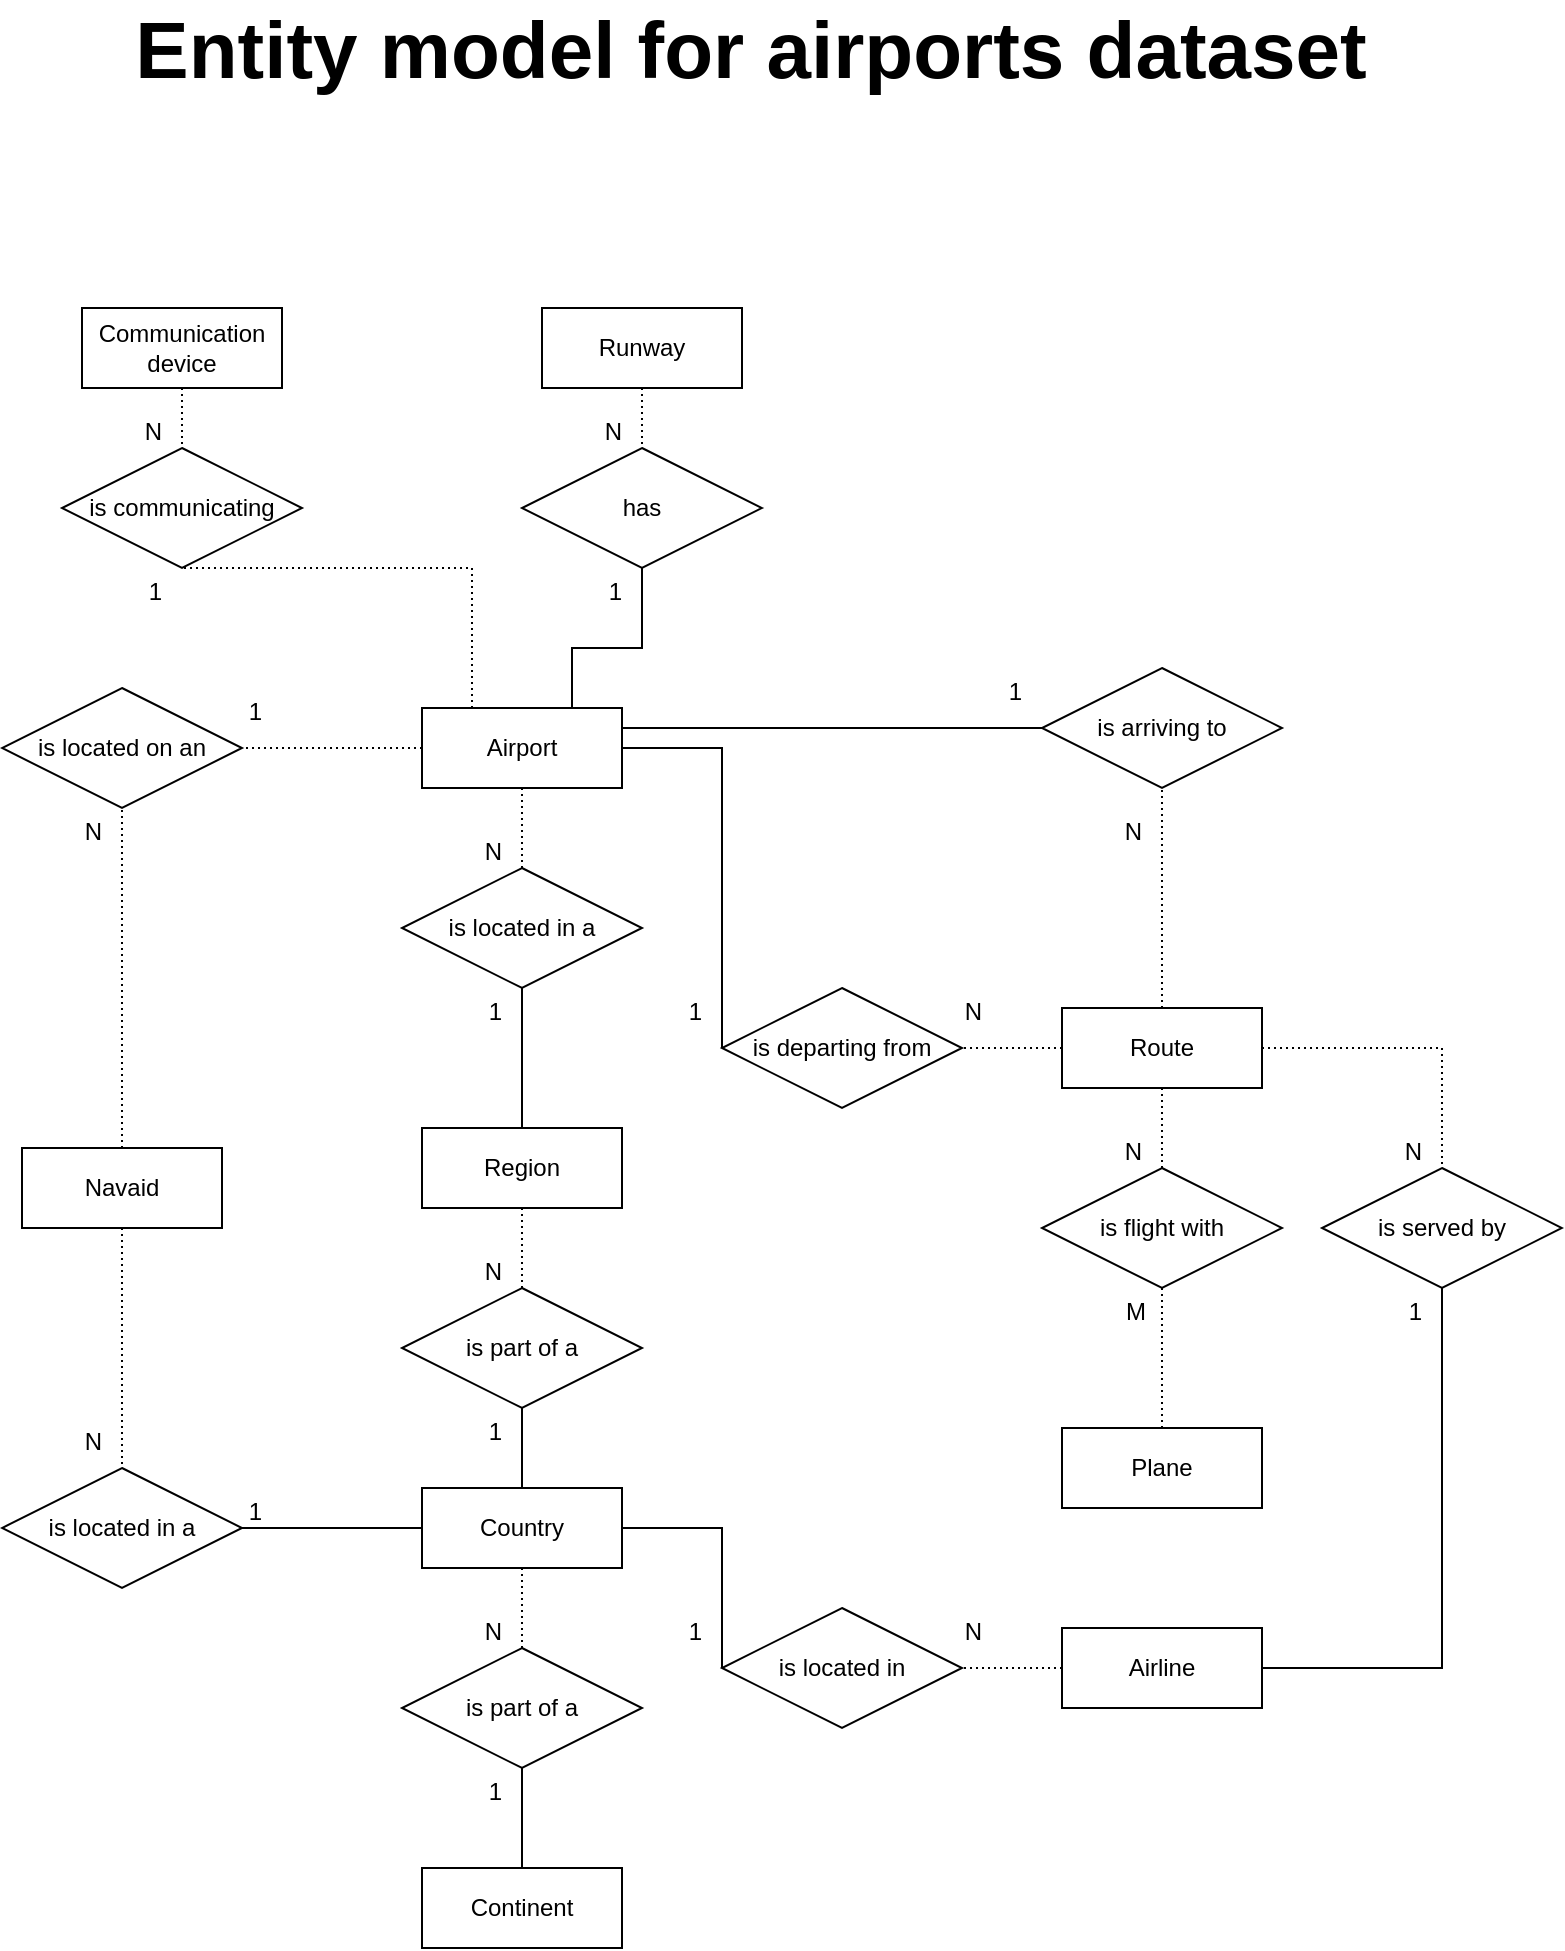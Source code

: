<mxfile version="12.8.5" type="github">
  <diagram id="QOBkVK9os_g-NTVw1f61" name="Page-1">
    <mxGraphModel dx="2844" dy="1524" grid="1" gridSize="10" guides="1" tooltips="1" connect="1" arrows="1" fold="1" page="1" pageScale="1" pageWidth="827" pageHeight="1169" math="0" shadow="0">
      <root>
        <mxCell id="0" />
        <mxCell id="1" parent="0" />
        <mxCell id="nIdmVU4Ml0ts0ksLowSz-1" value="Airline" style="whiteSpace=wrap;html=1;align=center;direction=west;" parent="1" vertex="1">
          <mxGeometry x="570" y="890" width="100" height="40" as="geometry" />
        </mxCell>
        <mxCell id="nIdmVU4Ml0ts0ksLowSz-2" value="Runway" style="whiteSpace=wrap;html=1;align=center;" parent="1" vertex="1">
          <mxGeometry x="310" y="230" width="100" height="40" as="geometry" />
        </mxCell>
        <mxCell id="nIdmVU4Ml0ts0ksLowSz-3" value="Navaid" style="whiteSpace=wrap;html=1;align=center;" parent="1" vertex="1">
          <mxGeometry x="50" y="650" width="100" height="40" as="geometry" />
        </mxCell>
        <mxCell id="nIdmVU4Ml0ts0ksLowSz-4" value="Communication device" style="whiteSpace=wrap;html=1;align=center;" parent="1" vertex="1">
          <mxGeometry x="80" y="230" width="100" height="40" as="geometry" />
        </mxCell>
        <mxCell id="nIdmVU4Ml0ts0ksLowSz-5" value="Region" style="whiteSpace=wrap;html=1;align=center;" parent="1" vertex="1">
          <mxGeometry x="250" y="640" width="100" height="40" as="geometry" />
        </mxCell>
        <mxCell id="nIdmVU4Ml0ts0ksLowSz-6" value="Airport" style="whiteSpace=wrap;html=1;align=center;" parent="1" vertex="1">
          <mxGeometry x="250" y="430" width="100" height="40" as="geometry" />
        </mxCell>
        <mxCell id="nIdmVU4Ml0ts0ksLowSz-8" value="Continent" style="whiteSpace=wrap;html=1;align=center;" parent="1" vertex="1">
          <mxGeometry x="250" y="1010" width="100" height="40" as="geometry" />
        </mxCell>
        <mxCell id="nIdmVU4Ml0ts0ksLowSz-9" value="Plane" style="whiteSpace=wrap;html=1;align=center;" parent="1" vertex="1">
          <mxGeometry x="570" y="790" width="100" height="40" as="geometry" />
        </mxCell>
        <mxCell id="nIdmVU4Ml0ts0ksLowSz-10" value="Route" style="whiteSpace=wrap;html=1;align=center;" parent="1" vertex="1">
          <mxGeometry x="570" y="580" width="100" height="40" as="geometry" />
        </mxCell>
        <mxCell id="nIdmVU4Ml0ts0ksLowSz-11" value="is part of a" style="shape=rhombus;perimeter=rhombusPerimeter;whiteSpace=wrap;html=1;align=center;" parent="1" vertex="1">
          <mxGeometry x="240" y="900" width="120" height="60" as="geometry" />
        </mxCell>
        <mxCell id="nIdmVU4Ml0ts0ksLowSz-20" value="" style="endArrow=none;html=1;rounded=0;shadow=0;entryX=0.5;entryY=1;entryDx=0;entryDy=0;" parent="1" source="nIdmVU4Ml0ts0ksLowSz-8" target="nIdmVU4Ml0ts0ksLowSz-11" edge="1">
          <mxGeometry relative="1" as="geometry">
            <mxPoint x="460" y="980" as="sourcePoint" />
            <mxPoint x="500" y="810" as="targetPoint" />
          </mxGeometry>
        </mxCell>
        <mxCell id="nIdmVU4Ml0ts0ksLowSz-21" value="1" style="resizable=0;html=1;align=right;verticalAlign=bottom;" parent="nIdmVU4Ml0ts0ksLowSz-20" connectable="0" vertex="1">
          <mxGeometry x="1" relative="1" as="geometry">
            <mxPoint x="-10" y="20" as="offset" />
          </mxGeometry>
        </mxCell>
        <mxCell id="nIdmVU4Ml0ts0ksLowSz-22" value="" style="endArrow=none;html=1;rounded=0;dashed=1;dashPattern=1 2;shadow=0;exitX=0.5;exitY=1;exitDx=0;exitDy=0;entryX=0.5;entryY=0;entryDx=0;entryDy=0;" parent="1" source="nIdmVU4Ml0ts0ksLowSz-24" target="nIdmVU4Ml0ts0ksLowSz-11" edge="1">
          <mxGeometry relative="1" as="geometry">
            <mxPoint x="300" y="860" as="sourcePoint" />
            <mxPoint x="500" y="810" as="targetPoint" />
          </mxGeometry>
        </mxCell>
        <mxCell id="nIdmVU4Ml0ts0ksLowSz-23" value="N" style="resizable=0;html=1;align=right;verticalAlign=bottom;" parent="nIdmVU4Ml0ts0ksLowSz-22" connectable="0" vertex="1">
          <mxGeometry x="1" relative="1" as="geometry">
            <mxPoint x="-10" as="offset" />
          </mxGeometry>
        </mxCell>
        <mxCell id="nIdmVU4Ml0ts0ksLowSz-24" value="Country" style="whiteSpace=wrap;html=1;align=center;" parent="1" vertex="1">
          <mxGeometry x="250" y="820" width="100" height="40" as="geometry" />
        </mxCell>
        <mxCell id="nIdmVU4Ml0ts0ksLowSz-25" value="is part of a" style="shape=rhombus;perimeter=rhombusPerimeter;whiteSpace=wrap;html=1;align=center;" parent="1" vertex="1">
          <mxGeometry x="240" y="720" width="120" height="60" as="geometry" />
        </mxCell>
        <mxCell id="nIdmVU4Ml0ts0ksLowSz-26" value="" style="endArrow=none;html=1;rounded=0;shadow=0;exitX=0.5;exitY=0;exitDx=0;exitDy=0;entryX=0.5;entryY=1;entryDx=0;entryDy=0;" parent="1" source="nIdmVU4Ml0ts0ksLowSz-24" target="nIdmVU4Ml0ts0ksLowSz-25" edge="1">
          <mxGeometry relative="1" as="geometry">
            <mxPoint x="340" y="810" as="sourcePoint" />
            <mxPoint x="500" y="810" as="targetPoint" />
          </mxGeometry>
        </mxCell>
        <mxCell id="nIdmVU4Ml0ts0ksLowSz-27" value="1" style="resizable=0;html=1;align=right;verticalAlign=bottom;" parent="nIdmVU4Ml0ts0ksLowSz-26" connectable="0" vertex="1">
          <mxGeometry x="1" relative="1" as="geometry">
            <mxPoint x="-10" y="20" as="offset" />
          </mxGeometry>
        </mxCell>
        <mxCell id="nIdmVU4Ml0ts0ksLowSz-30" value="is located in a" style="shape=rhombus;perimeter=rhombusPerimeter;whiteSpace=wrap;html=1;align=center;" parent="1" vertex="1">
          <mxGeometry x="240" y="510" width="120" height="60" as="geometry" />
        </mxCell>
        <mxCell id="nIdmVU4Ml0ts0ksLowSz-31" value="" style="endArrow=none;html=1;rounded=0;shadow=0;entryX=0.5;entryY=1;entryDx=0;entryDy=0;exitX=0.5;exitY=0;exitDx=0;exitDy=0;" parent="1" source="nIdmVU4Ml0ts0ksLowSz-5" target="nIdmVU4Ml0ts0ksLowSz-30" edge="1">
          <mxGeometry relative="1" as="geometry">
            <mxPoint x="340" y="610" as="sourcePoint" />
            <mxPoint x="500" y="610" as="targetPoint" />
          </mxGeometry>
        </mxCell>
        <mxCell id="nIdmVU4Ml0ts0ksLowSz-32" value="1" style="resizable=0;html=1;align=right;verticalAlign=bottom;" parent="nIdmVU4Ml0ts0ksLowSz-31" connectable="0" vertex="1">
          <mxGeometry x="1" relative="1" as="geometry">
            <mxPoint x="-10" y="20" as="offset" />
          </mxGeometry>
        </mxCell>
        <mxCell id="nIdmVU4Ml0ts0ksLowSz-34" value="" style="endArrow=none;html=1;rounded=0;dashed=1;dashPattern=1 2;shadow=0;entryX=0.5;entryY=0;entryDx=0;entryDy=0;exitX=0.5;exitY=1;exitDx=0;exitDy=0;" parent="1" source="nIdmVU4Ml0ts0ksLowSz-6" target="nIdmVU4Ml0ts0ksLowSz-30" edge="1">
          <mxGeometry relative="1" as="geometry">
            <mxPoint x="340" y="610" as="sourcePoint" />
            <mxPoint x="500" y="610" as="targetPoint" />
          </mxGeometry>
        </mxCell>
        <mxCell id="nIdmVU4Ml0ts0ksLowSz-35" value="N" style="resizable=0;html=1;align=right;verticalAlign=bottom;" parent="nIdmVU4Ml0ts0ksLowSz-34" connectable="0" vertex="1">
          <mxGeometry x="1" relative="1" as="geometry">
            <mxPoint x="-10" as="offset" />
          </mxGeometry>
        </mxCell>
        <mxCell id="nIdmVU4Ml0ts0ksLowSz-36" value="" style="endArrow=none;html=1;rounded=0;dashed=1;dashPattern=1 2;shadow=0;exitX=0.5;exitY=1;exitDx=0;exitDy=0;entryX=0.5;entryY=0;entryDx=0;entryDy=0;" parent="1" source="nIdmVU4Ml0ts0ksLowSz-5" target="nIdmVU4Ml0ts0ksLowSz-25" edge="1">
          <mxGeometry relative="1" as="geometry">
            <mxPoint x="340" y="610" as="sourcePoint" />
            <mxPoint x="500" y="610" as="targetPoint" />
          </mxGeometry>
        </mxCell>
        <mxCell id="nIdmVU4Ml0ts0ksLowSz-37" value="N" style="resizable=0;html=1;align=right;verticalAlign=bottom;" parent="nIdmVU4Ml0ts0ksLowSz-36" connectable="0" vertex="1">
          <mxGeometry x="1" relative="1" as="geometry">
            <mxPoint x="-10" as="offset" />
          </mxGeometry>
        </mxCell>
        <mxCell id="W7deLKcDwb9GxQglXqNE-1" value="is located in a" style="shape=rhombus;perimeter=rhombusPerimeter;whiteSpace=wrap;html=1;align=center;" vertex="1" parent="1">
          <mxGeometry x="40" y="810" width="120" height="60" as="geometry" />
        </mxCell>
        <mxCell id="W7deLKcDwb9GxQglXqNE-2" value="" style="endArrow=none;html=1;rounded=0;shadow=0;entryX=1;entryY=0.5;entryDx=0;entryDy=0;exitX=0;exitY=0.5;exitDx=0;exitDy=0;" edge="1" parent="1" target="W7deLKcDwb9GxQglXqNE-1" source="nIdmVU4Ml0ts0ksLowSz-24">
          <mxGeometry relative="1" as="geometry">
            <mxPoint x="460" y="860" as="sourcePoint" />
            <mxPoint x="660" y="830" as="targetPoint" />
          </mxGeometry>
        </mxCell>
        <mxCell id="W7deLKcDwb9GxQglXqNE-3" value="1" style="resizable=0;html=1;align=right;verticalAlign=bottom;" connectable="0" vertex="1" parent="W7deLKcDwb9GxQglXqNE-2">
          <mxGeometry x="1" relative="1" as="geometry">
            <mxPoint x="10" as="offset" />
          </mxGeometry>
        </mxCell>
        <mxCell id="W7deLKcDwb9GxQglXqNE-4" value="" style="endArrow=none;html=1;rounded=0;dashed=1;dashPattern=1 2;shadow=0;entryX=0.5;entryY=0;entryDx=0;entryDy=0;exitX=0.5;exitY=1;exitDx=0;exitDy=0;" edge="1" parent="1" target="W7deLKcDwb9GxQglXqNE-1" source="nIdmVU4Ml0ts0ksLowSz-3">
          <mxGeometry relative="1" as="geometry">
            <mxPoint x="460" y="690" as="sourcePoint" />
            <mxPoint x="660" y="830" as="targetPoint" />
          </mxGeometry>
        </mxCell>
        <mxCell id="W7deLKcDwb9GxQglXqNE-5" value="N" style="resizable=0;html=1;align=right;verticalAlign=bottom;" connectable="0" vertex="1" parent="W7deLKcDwb9GxQglXqNE-4">
          <mxGeometry x="1" relative="1" as="geometry">
            <mxPoint x="-10" y="-5" as="offset" />
          </mxGeometry>
        </mxCell>
        <mxCell id="W7deLKcDwb9GxQglXqNE-6" value="is located on an" style="shape=rhombus;perimeter=rhombusPerimeter;whiteSpace=wrap;html=1;align=center;" vertex="1" parent="1">
          <mxGeometry x="40" y="420" width="120" height="60" as="geometry" />
        </mxCell>
        <mxCell id="W7deLKcDwb9GxQglXqNE-11" value="" style="endArrow=none;html=1;rounded=0;dashed=1;dashPattern=1 2;shadow=0;exitX=0.5;exitY=0;exitDx=0;exitDy=0;entryX=0.5;entryY=1;entryDx=0;entryDy=0;" edge="1" parent="1" source="nIdmVU4Ml0ts0ksLowSz-3" target="W7deLKcDwb9GxQglXqNE-6">
          <mxGeometry relative="1" as="geometry">
            <mxPoint x="340" y="610" as="sourcePoint" />
            <mxPoint x="500" y="610" as="targetPoint" />
            <Array as="points" />
          </mxGeometry>
        </mxCell>
        <mxCell id="W7deLKcDwb9GxQglXqNE-12" value="N" style="resizable=0;html=1;align=right;verticalAlign=bottom;" connectable="0" vertex="1" parent="W7deLKcDwb9GxQglXqNE-11">
          <mxGeometry x="1" relative="1" as="geometry">
            <mxPoint x="-10" y="20" as="offset" />
          </mxGeometry>
        </mxCell>
        <mxCell id="W7deLKcDwb9GxQglXqNE-13" value="" style="endArrow=none;html=1;rounded=0;dashed=1;dashPattern=1 2;shadow=0;entryX=1;entryY=0.5;entryDx=0;entryDy=0;exitX=0;exitY=0.5;exitDx=0;exitDy=0;" edge="1" parent="1" source="nIdmVU4Ml0ts0ksLowSz-6" target="W7deLKcDwb9GxQglXqNE-6">
          <mxGeometry relative="1" as="geometry">
            <mxPoint x="340" y="610" as="sourcePoint" />
            <mxPoint x="500" y="610" as="targetPoint" />
          </mxGeometry>
        </mxCell>
        <mxCell id="W7deLKcDwb9GxQglXqNE-14" value="1" style="resizable=0;html=1;align=right;verticalAlign=bottom;" connectable="0" vertex="1" parent="W7deLKcDwb9GxQglXqNE-13">
          <mxGeometry x="1" relative="1" as="geometry">
            <mxPoint x="10" y="-10" as="offset" />
          </mxGeometry>
        </mxCell>
        <mxCell id="W7deLKcDwb9GxQglXqNE-15" value="is departing from" style="shape=rhombus;perimeter=rhombusPerimeter;whiteSpace=wrap;html=1;align=center;" vertex="1" parent="1">
          <mxGeometry x="400" y="570" width="120" height="60" as="geometry" />
        </mxCell>
        <mxCell id="W7deLKcDwb9GxQglXqNE-16" value="is arriving to" style="shape=rhombus;perimeter=rhombusPerimeter;whiteSpace=wrap;html=1;align=center;" vertex="1" parent="1">
          <mxGeometry x="560" y="410" width="120" height="60" as="geometry" />
        </mxCell>
        <mxCell id="W7deLKcDwb9GxQglXqNE-17" value="" style="endArrow=none;html=1;rounded=0;shadow=0;exitX=1;exitY=0.5;exitDx=0;exitDy=0;entryX=0;entryY=0.5;entryDx=0;entryDy=0;" edge="1" parent="1" source="nIdmVU4Ml0ts0ksLowSz-6" target="W7deLKcDwb9GxQglXqNE-15">
          <mxGeometry relative="1" as="geometry">
            <mxPoint x="340" y="510" as="sourcePoint" />
            <mxPoint x="500" y="510" as="targetPoint" />
            <Array as="points">
              <mxPoint x="400" y="450" />
            </Array>
          </mxGeometry>
        </mxCell>
        <mxCell id="W7deLKcDwb9GxQglXqNE-18" value="1" style="resizable=0;html=1;align=right;verticalAlign=bottom;" connectable="0" vertex="1" parent="W7deLKcDwb9GxQglXqNE-17">
          <mxGeometry x="1" relative="1" as="geometry">
            <mxPoint x="-10" y="-10" as="offset" />
          </mxGeometry>
        </mxCell>
        <mxCell id="W7deLKcDwb9GxQglXqNE-19" value="" style="endArrow=none;html=1;rounded=0;dashed=1;dashPattern=1 2;shadow=0;entryX=1;entryY=0.5;entryDx=0;entryDy=0;exitX=0;exitY=0.5;exitDx=0;exitDy=0;" edge="1" parent="1" source="nIdmVU4Ml0ts0ksLowSz-10" target="W7deLKcDwb9GxQglXqNE-15">
          <mxGeometry relative="1" as="geometry">
            <mxPoint x="340" y="510" as="sourcePoint" />
            <mxPoint x="500" y="510" as="targetPoint" />
          </mxGeometry>
        </mxCell>
        <mxCell id="W7deLKcDwb9GxQglXqNE-20" value="N" style="resizable=0;html=1;align=right;verticalAlign=bottom;" connectable="0" vertex="1" parent="W7deLKcDwb9GxQglXqNE-19">
          <mxGeometry x="1" relative="1" as="geometry">
            <mxPoint x="10" y="-10" as="offset" />
          </mxGeometry>
        </mxCell>
        <mxCell id="W7deLKcDwb9GxQglXqNE-21" value="" style="endArrow=none;html=1;rounded=0;shadow=0;entryX=0;entryY=0.5;entryDx=0;entryDy=0;exitX=1;exitY=0.25;exitDx=0;exitDy=0;" edge="1" parent="1" source="nIdmVU4Ml0ts0ksLowSz-6" target="W7deLKcDwb9GxQglXqNE-16">
          <mxGeometry relative="1" as="geometry">
            <mxPoint x="340" y="510" as="sourcePoint" />
            <mxPoint x="500" y="510" as="targetPoint" />
          </mxGeometry>
        </mxCell>
        <mxCell id="W7deLKcDwb9GxQglXqNE-22" value="1" style="resizable=0;html=1;align=right;verticalAlign=bottom;" connectable="0" vertex="1" parent="W7deLKcDwb9GxQglXqNE-21">
          <mxGeometry x="1" relative="1" as="geometry">
            <mxPoint x="-10" y="-10" as="offset" />
          </mxGeometry>
        </mxCell>
        <mxCell id="W7deLKcDwb9GxQglXqNE-23" value="" style="endArrow=none;html=1;rounded=0;dashed=1;dashPattern=1 2;shadow=0;entryX=0.5;entryY=1;entryDx=0;entryDy=0;exitX=0.5;exitY=0;exitDx=0;exitDy=0;" edge="1" parent="1" source="nIdmVU4Ml0ts0ksLowSz-10" target="W7deLKcDwb9GxQglXqNE-16">
          <mxGeometry relative="1" as="geometry">
            <mxPoint x="340" y="510" as="sourcePoint" />
            <mxPoint x="500" y="510" as="targetPoint" />
          </mxGeometry>
        </mxCell>
        <mxCell id="W7deLKcDwb9GxQglXqNE-24" value="N" style="resizable=0;html=1;align=right;verticalAlign=bottom;" connectable="0" vertex="1" parent="W7deLKcDwb9GxQglXqNE-23">
          <mxGeometry x="1" relative="1" as="geometry">
            <mxPoint x="-10" y="30" as="offset" />
          </mxGeometry>
        </mxCell>
        <mxCell id="W7deLKcDwb9GxQglXqNE-25" value="is flight with" style="shape=rhombus;perimeter=rhombusPerimeter;whiteSpace=wrap;html=1;align=center;" vertex="1" parent="1">
          <mxGeometry x="560" y="660" width="120" height="60" as="geometry" />
        </mxCell>
        <mxCell id="W7deLKcDwb9GxQglXqNE-26" value="" style="endArrow=none;html=1;rounded=0;dashed=1;dashPattern=1 2;shadow=0;entryX=0.5;entryY=0;entryDx=0;entryDy=0;exitX=0.5;exitY=1;exitDx=0;exitDy=0;" edge="1" parent="1" source="nIdmVU4Ml0ts0ksLowSz-10" target="W7deLKcDwb9GxQglXqNE-25">
          <mxGeometry relative="1" as="geometry">
            <mxPoint x="340" y="510" as="sourcePoint" />
            <mxPoint x="500" y="510" as="targetPoint" />
          </mxGeometry>
        </mxCell>
        <mxCell id="W7deLKcDwb9GxQglXqNE-27" value="N" style="resizable=0;html=1;align=right;verticalAlign=bottom;" connectable="0" vertex="1" parent="W7deLKcDwb9GxQglXqNE-26">
          <mxGeometry x="1" relative="1" as="geometry">
            <mxPoint x="-10" as="offset" />
          </mxGeometry>
        </mxCell>
        <mxCell id="W7deLKcDwb9GxQglXqNE-34" value="" style="endArrow=none;html=1;rounded=0;dashed=1;dashPattern=1 2;shadow=0;strokeColor=#000000;exitX=0.5;exitY=1;exitDx=0;exitDy=0;entryX=0.5;entryY=0;entryDx=0;entryDy=0;" edge="1" parent="1" source="W7deLKcDwb9GxQglXqNE-25" target="nIdmVU4Ml0ts0ksLowSz-9">
          <mxGeometry relative="1" as="geometry">
            <mxPoint x="340" y="710" as="sourcePoint" />
            <mxPoint x="500" y="710" as="targetPoint" />
          </mxGeometry>
        </mxCell>
        <mxCell id="W7deLKcDwb9GxQglXqNE-35" value="M" style="resizable=0;html=1;align=left;verticalAlign=bottom;" connectable="0" vertex="1" parent="W7deLKcDwb9GxQglXqNE-34">
          <mxGeometry x="-1" relative="1" as="geometry">
            <mxPoint x="-20" y="20" as="offset" />
          </mxGeometry>
        </mxCell>
        <mxCell id="W7deLKcDwb9GxQglXqNE-37" value="is&amp;nbsp;communicating" style="shape=rhombus;perimeter=rhombusPerimeter;whiteSpace=wrap;html=1;align=center;" vertex="1" parent="1">
          <mxGeometry x="70" y="300" width="120" height="60" as="geometry" />
        </mxCell>
        <mxCell id="W7deLKcDwb9GxQglXqNE-38" value="" style="endArrow=none;html=1;rounded=0;dashed=1;dashPattern=1 2;shadow=0;strokeColor=#000000;entryX=0.5;entryY=0;entryDx=0;entryDy=0;exitX=0.5;exitY=1;exitDx=0;exitDy=0;" edge="1" parent="1" source="nIdmVU4Ml0ts0ksLowSz-4" target="W7deLKcDwb9GxQglXqNE-37">
          <mxGeometry relative="1" as="geometry">
            <mxPoint x="380" y="310" as="sourcePoint" />
            <mxPoint x="320" y="300" as="targetPoint" />
          </mxGeometry>
        </mxCell>
        <mxCell id="W7deLKcDwb9GxQglXqNE-39" value="N" style="resizable=0;html=1;align=right;verticalAlign=bottom;" connectable="0" vertex="1" parent="W7deLKcDwb9GxQglXqNE-38">
          <mxGeometry x="1" relative="1" as="geometry">
            <mxPoint x="-10" as="offset" />
          </mxGeometry>
        </mxCell>
        <mxCell id="W7deLKcDwb9GxQglXqNE-40" value="" style="endArrow=none;html=1;rounded=0;dashed=1;dashPattern=1 2;shadow=0;strokeColor=#000000;entryX=0.5;entryY=1;entryDx=0;entryDy=0;exitX=0.25;exitY=0;exitDx=0;exitDy=0;" edge="1" parent="1" source="nIdmVU4Ml0ts0ksLowSz-6" target="W7deLKcDwb9GxQglXqNE-37">
          <mxGeometry relative="1" as="geometry">
            <mxPoint x="110" y="300" as="sourcePoint" />
            <mxPoint x="150" y="350" as="targetPoint" />
            <Array as="points">
              <mxPoint x="275" y="360" />
            </Array>
          </mxGeometry>
        </mxCell>
        <mxCell id="W7deLKcDwb9GxQglXqNE-41" value="1" style="resizable=0;html=1;align=right;verticalAlign=bottom;" connectable="0" vertex="1" parent="W7deLKcDwb9GxQglXqNE-40">
          <mxGeometry x="1" relative="1" as="geometry">
            <mxPoint x="-10" y="20" as="offset" />
          </mxGeometry>
        </mxCell>
        <mxCell id="W7deLKcDwb9GxQglXqNE-42" value="has" style="shape=rhombus;perimeter=rhombusPerimeter;whiteSpace=wrap;html=1;align=center;" vertex="1" parent="1">
          <mxGeometry x="300" y="300" width="120" height="60" as="geometry" />
        </mxCell>
        <mxCell id="W7deLKcDwb9GxQglXqNE-43" value="" style="endArrow=none;html=1;rounded=0;dashed=1;dashPattern=1 2;shadow=0;strokeColor=#000000;entryX=0.5;entryY=0;entryDx=0;entryDy=0;exitX=0.5;exitY=1;exitDx=0;exitDy=0;" edge="1" parent="1" source="nIdmVU4Ml0ts0ksLowSz-2" target="W7deLKcDwb9GxQglXqNE-42">
          <mxGeometry relative="1" as="geometry">
            <mxPoint x="340" y="510" as="sourcePoint" />
            <mxPoint x="500" y="510" as="targetPoint" />
          </mxGeometry>
        </mxCell>
        <mxCell id="W7deLKcDwb9GxQglXqNE-44" value="N" style="resizable=0;html=1;align=right;verticalAlign=bottom;" connectable="0" vertex="1" parent="W7deLKcDwb9GxQglXqNE-43">
          <mxGeometry x="1" relative="1" as="geometry">
            <mxPoint x="-10" as="offset" />
          </mxGeometry>
        </mxCell>
        <mxCell id="W7deLKcDwb9GxQglXqNE-45" value="" style="endArrow=none;html=1;rounded=0;shadow=0;strokeColor=#000000;entryX=0.5;entryY=1;entryDx=0;entryDy=0;exitX=0.75;exitY=0;exitDx=0;exitDy=0;" edge="1" parent="1" source="nIdmVU4Ml0ts0ksLowSz-6" target="W7deLKcDwb9GxQglXqNE-42">
          <mxGeometry relative="1" as="geometry">
            <mxPoint x="340" y="510" as="sourcePoint" />
            <mxPoint x="500" y="510" as="targetPoint" />
            <Array as="points">
              <mxPoint x="325" y="400" />
              <mxPoint x="360" y="400" />
            </Array>
          </mxGeometry>
        </mxCell>
        <mxCell id="W7deLKcDwb9GxQglXqNE-46" value="1" style="resizable=0;html=1;align=right;verticalAlign=bottom;" connectable="0" vertex="1" parent="W7deLKcDwb9GxQglXqNE-45">
          <mxGeometry x="1" relative="1" as="geometry">
            <mxPoint x="-10" y="20" as="offset" />
          </mxGeometry>
        </mxCell>
        <mxCell id="W7deLKcDwb9GxQglXqNE-47" value="is located in" style="shape=rhombus;perimeter=rhombusPerimeter;whiteSpace=wrap;html=1;align=center;" vertex="1" parent="1">
          <mxGeometry x="400" y="880" width="120" height="60" as="geometry" />
        </mxCell>
        <mxCell id="W7deLKcDwb9GxQglXqNE-48" value="" style="endArrow=none;html=1;rounded=0;shadow=0;strokeColor=#000000;exitX=1;exitY=0.5;exitDx=0;exitDy=0;entryX=0;entryY=0.5;entryDx=0;entryDy=0;" edge="1" parent="1" source="nIdmVU4Ml0ts0ksLowSz-24" target="W7deLKcDwb9GxQglXqNE-47">
          <mxGeometry relative="1" as="geometry">
            <mxPoint x="340" y="710" as="sourcePoint" />
            <mxPoint x="500" y="710" as="targetPoint" />
            <Array as="points">
              <mxPoint x="400" y="840" />
            </Array>
          </mxGeometry>
        </mxCell>
        <mxCell id="W7deLKcDwb9GxQglXqNE-49" value="1" style="resizable=0;html=1;align=right;verticalAlign=bottom;" connectable="0" vertex="1" parent="W7deLKcDwb9GxQglXqNE-48">
          <mxGeometry x="1" relative="1" as="geometry">
            <mxPoint x="-10" y="-10" as="offset" />
          </mxGeometry>
        </mxCell>
        <mxCell id="W7deLKcDwb9GxQglXqNE-50" value="" style="endArrow=none;html=1;rounded=0;dashed=1;dashPattern=1 2;shadow=0;strokeColor=#000000;exitX=1;exitY=0.5;exitDx=0;exitDy=0;entryX=1;entryY=0.5;entryDx=0;entryDy=0;" edge="1" parent="1" source="nIdmVU4Ml0ts0ksLowSz-1" target="W7deLKcDwb9GxQglXqNE-47">
          <mxGeometry relative="1" as="geometry">
            <mxPoint x="340" y="710" as="sourcePoint" />
            <mxPoint x="500" y="710" as="targetPoint" />
          </mxGeometry>
        </mxCell>
        <mxCell id="W7deLKcDwb9GxQglXqNE-51" value="N" style="resizable=0;html=1;align=right;verticalAlign=bottom;" connectable="0" vertex="1" parent="W7deLKcDwb9GxQglXqNE-50">
          <mxGeometry x="1" relative="1" as="geometry">
            <mxPoint x="10" y="-10" as="offset" />
          </mxGeometry>
        </mxCell>
        <mxCell id="W7deLKcDwb9GxQglXqNE-52" value="is served by" style="shape=rhombus;perimeter=rhombusPerimeter;whiteSpace=wrap;html=1;align=center;" vertex="1" parent="1">
          <mxGeometry x="700" y="660" width="120" height="60" as="geometry" />
        </mxCell>
        <mxCell id="W7deLKcDwb9GxQglXqNE-55" value="" style="endArrow=none;html=1;rounded=0;dashed=1;dashPattern=1 2;shadow=0;strokeColor=#000000;entryX=0.5;entryY=0;entryDx=0;entryDy=0;exitX=1;exitY=0.5;exitDx=0;exitDy=0;" edge="1" parent="1" source="nIdmVU4Ml0ts0ksLowSz-10" target="W7deLKcDwb9GxQglXqNE-52">
          <mxGeometry relative="1" as="geometry">
            <mxPoint x="340" y="710" as="sourcePoint" />
            <mxPoint x="500" y="710" as="targetPoint" />
            <Array as="points">
              <mxPoint x="760" y="600" />
            </Array>
          </mxGeometry>
        </mxCell>
        <mxCell id="W7deLKcDwb9GxQglXqNE-56" value="N" style="resizable=0;html=1;align=right;verticalAlign=bottom;" connectable="0" vertex="1" parent="W7deLKcDwb9GxQglXqNE-55">
          <mxGeometry x="1" relative="1" as="geometry">
            <mxPoint x="-10" as="offset" />
          </mxGeometry>
        </mxCell>
        <mxCell id="W7deLKcDwb9GxQglXqNE-57" value="" style="endArrow=none;html=1;rounded=0;shadow=0;strokeColor=#000000;entryX=0.5;entryY=1;entryDx=0;entryDy=0;exitX=0;exitY=0.5;exitDx=0;exitDy=0;" edge="1" parent="1" source="nIdmVU4Ml0ts0ksLowSz-1" target="W7deLKcDwb9GxQglXqNE-52">
          <mxGeometry relative="1" as="geometry">
            <mxPoint x="340" y="710" as="sourcePoint" />
            <mxPoint x="500" y="710" as="targetPoint" />
            <Array as="points">
              <mxPoint x="760" y="910" />
            </Array>
          </mxGeometry>
        </mxCell>
        <mxCell id="W7deLKcDwb9GxQglXqNE-58" value="1" style="resizable=0;html=1;align=right;verticalAlign=bottom;" connectable="0" vertex="1" parent="W7deLKcDwb9GxQglXqNE-57">
          <mxGeometry x="1" relative="1" as="geometry">
            <mxPoint x="-10" y="20" as="offset" />
          </mxGeometry>
        </mxCell>
        <mxCell id="W7deLKcDwb9GxQglXqNE-60" value="Entity model for airports dataset" style="text;strokeColor=none;fillColor=none;html=1;fontSize=40;fontStyle=1;verticalAlign=middle;align=center;" vertex="1" parent="1">
          <mxGeometry x="364" y="80" width="100" height="40" as="geometry" />
        </mxCell>
      </root>
    </mxGraphModel>
  </diagram>
</mxfile>
